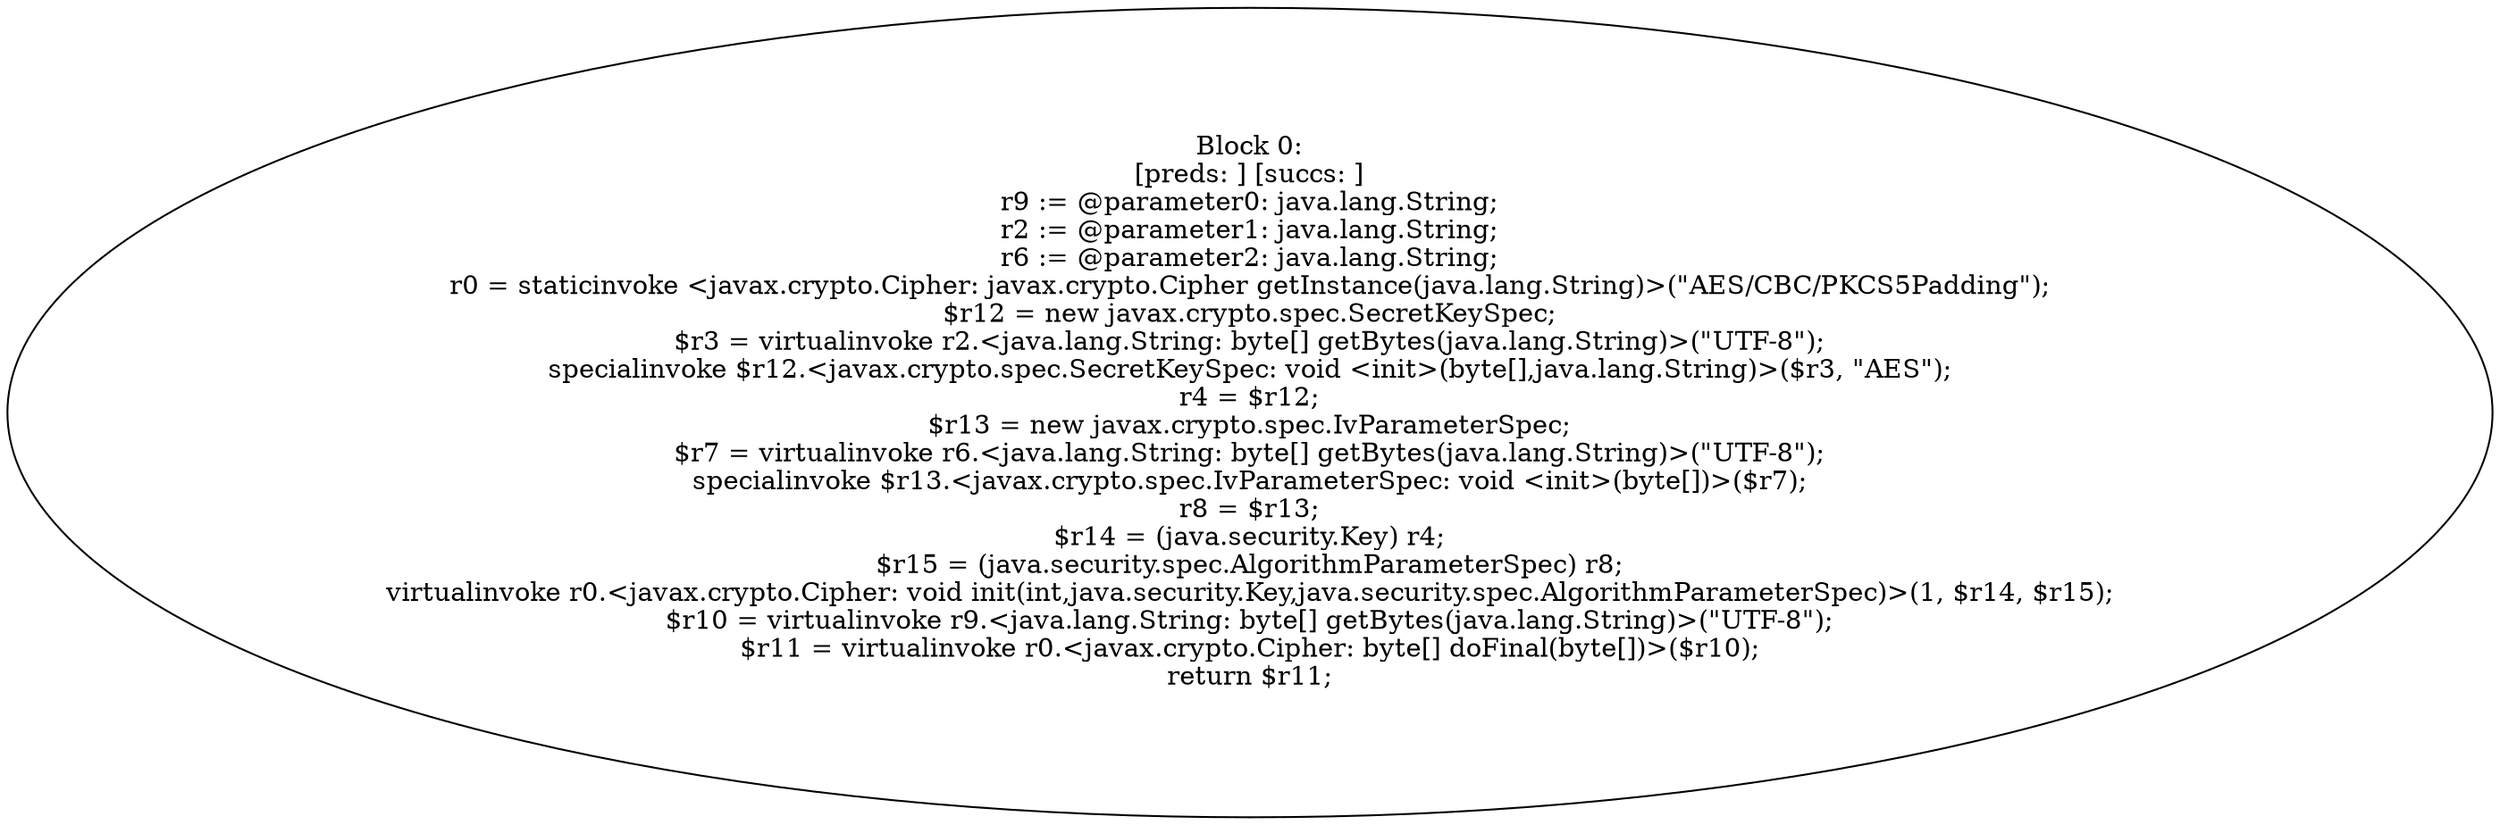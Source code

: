 digraph "unitGraph" {
    "Block 0:
[preds: ] [succs: ]
r9 := @parameter0: java.lang.String;
r2 := @parameter1: java.lang.String;
r6 := @parameter2: java.lang.String;
r0 = staticinvoke <javax.crypto.Cipher: javax.crypto.Cipher getInstance(java.lang.String)>(\"AES/CBC/PKCS5Padding\");
$r12 = new javax.crypto.spec.SecretKeySpec;
$r3 = virtualinvoke r2.<java.lang.String: byte[] getBytes(java.lang.String)>(\"UTF-8\");
specialinvoke $r12.<javax.crypto.spec.SecretKeySpec: void <init>(byte[],java.lang.String)>($r3, \"AES\");
r4 = $r12;
$r13 = new javax.crypto.spec.IvParameterSpec;
$r7 = virtualinvoke r6.<java.lang.String: byte[] getBytes(java.lang.String)>(\"UTF-8\");
specialinvoke $r13.<javax.crypto.spec.IvParameterSpec: void <init>(byte[])>($r7);
r8 = $r13;
$r14 = (java.security.Key) r4;
$r15 = (java.security.spec.AlgorithmParameterSpec) r8;
virtualinvoke r0.<javax.crypto.Cipher: void init(int,java.security.Key,java.security.spec.AlgorithmParameterSpec)>(1, $r14, $r15);
$r10 = virtualinvoke r9.<java.lang.String: byte[] getBytes(java.lang.String)>(\"UTF-8\");
$r11 = virtualinvoke r0.<javax.crypto.Cipher: byte[] doFinal(byte[])>($r10);
return $r11;
"
}
